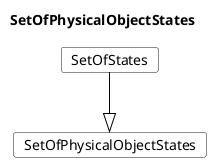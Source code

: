 @startuml
Title SetOfPhysicalObjectStates 

Card SetOfPhysicalObjectStates #fff [
SetOfPhysicalObjectStates
]
Card SetOfStates #fff [
SetOfStates
]
SetOfStates --|> SetOfPhysicalObjectStates  #000 
@enduml